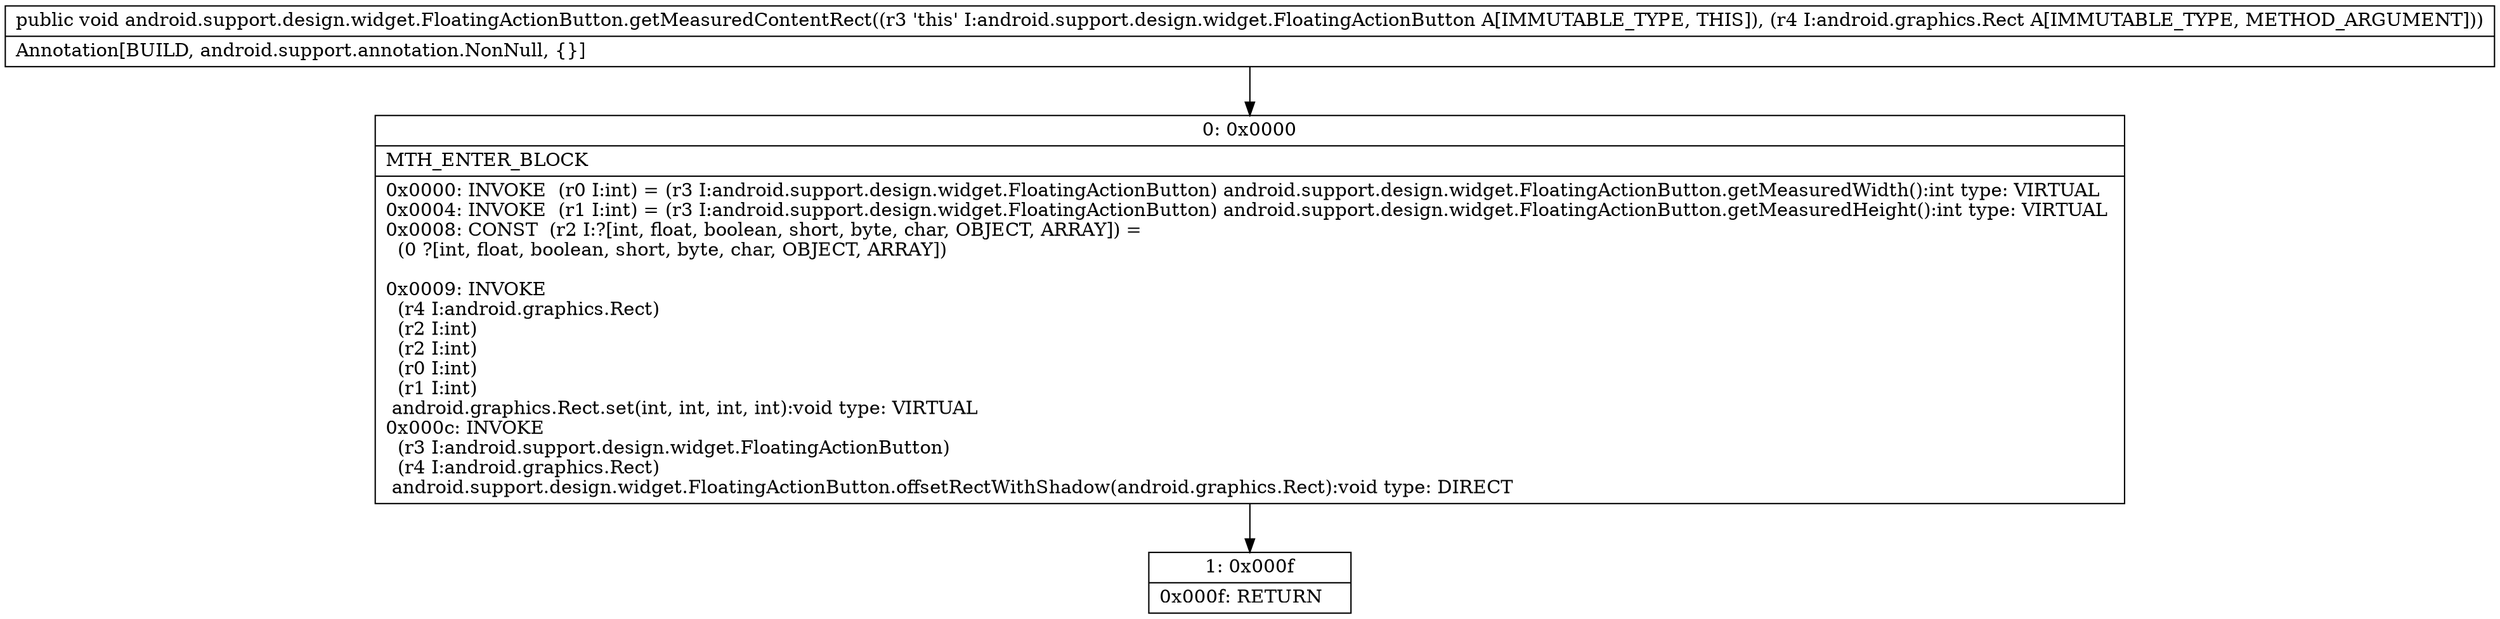 digraph "CFG forandroid.support.design.widget.FloatingActionButton.getMeasuredContentRect(Landroid\/graphics\/Rect;)V" {
Node_0 [shape=record,label="{0\:\ 0x0000|MTH_ENTER_BLOCK\l|0x0000: INVOKE  (r0 I:int) = (r3 I:android.support.design.widget.FloatingActionButton) android.support.design.widget.FloatingActionButton.getMeasuredWidth():int type: VIRTUAL \l0x0004: INVOKE  (r1 I:int) = (r3 I:android.support.design.widget.FloatingActionButton) android.support.design.widget.FloatingActionButton.getMeasuredHeight():int type: VIRTUAL \l0x0008: CONST  (r2 I:?[int, float, boolean, short, byte, char, OBJECT, ARRAY]) = \l  (0 ?[int, float, boolean, short, byte, char, OBJECT, ARRAY])\l \l0x0009: INVOKE  \l  (r4 I:android.graphics.Rect)\l  (r2 I:int)\l  (r2 I:int)\l  (r0 I:int)\l  (r1 I:int)\l android.graphics.Rect.set(int, int, int, int):void type: VIRTUAL \l0x000c: INVOKE  \l  (r3 I:android.support.design.widget.FloatingActionButton)\l  (r4 I:android.graphics.Rect)\l android.support.design.widget.FloatingActionButton.offsetRectWithShadow(android.graphics.Rect):void type: DIRECT \l}"];
Node_1 [shape=record,label="{1\:\ 0x000f|0x000f: RETURN   \l}"];
MethodNode[shape=record,label="{public void android.support.design.widget.FloatingActionButton.getMeasuredContentRect((r3 'this' I:android.support.design.widget.FloatingActionButton A[IMMUTABLE_TYPE, THIS]), (r4 I:android.graphics.Rect A[IMMUTABLE_TYPE, METHOD_ARGUMENT]))  | Annotation[BUILD, android.support.annotation.NonNull, \{\}]\l}"];
MethodNode -> Node_0;
Node_0 -> Node_1;
}

